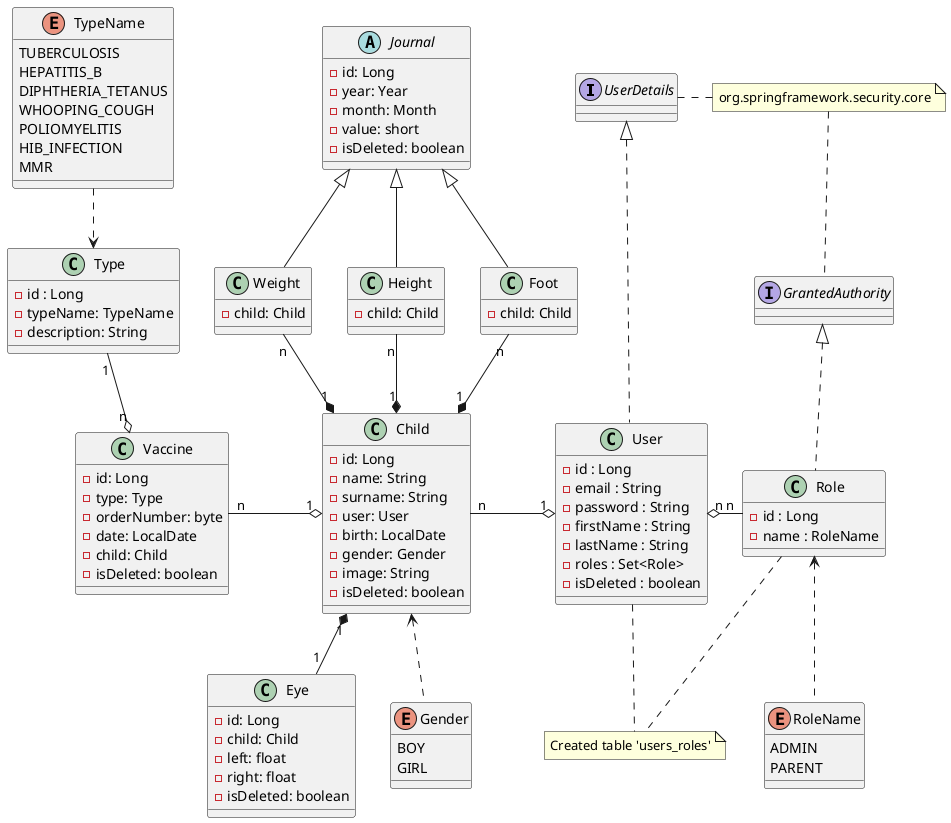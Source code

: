 @startuml
'https://plantuml.com/class-diagram

interface UserDetails
interface GrantedAuthority

class User {
- id : Long
- email : String
- password : String
- firstName : String
- lastName : String
- roles : Set<Role>
- isDeleted : boolean
}

class Role {
- id : Long
- name : RoleName
}

enum RoleName {
ADMIN
PARENT
}

class Child {
- id: Long
- name: String
- surname: String
- user: User
- birth: LocalDate
- gender: Gender
- image: String
- isDeleted: boolean
}

class Eye {
- id: Long
- child: Child
- left: float
- right: float
- isDeleted: boolean
}

enum Gender {
BOY
GIRL
}

abstract class Journal {
- id: Long
- year: Year
- month: Month
- value: short
- isDeleted: boolean
}

class Weight {
- child: Child
}

class Height {
- child: Child
}

class Foot {
- child: Child
}

class Type {
- id : Long
- typeName: TypeName
- description: String
}

enum TypeName {
TUBERCULOSIS
HEPATITIS_B
DIPHTHERIA_TETANUS
WHOOPING_COUGH
POLIOMYELITIS
HIB_INFECTION
MMR
}

class Vaccine {
- id: Long
- type: Type
- orderNumber: byte
- date: LocalDate
- child: Child
- isDeleted: boolean
}

Journal <|-- Weight
Journal <|-- Height
Journal <|-- Foot
Weight "n" --* "1" Child
Height "n" --* "1" Child
Foot "n" --* "1" Child
Type "1" --o "n" Vaccine
Vaccine "n" -o "1" Child
Child "1" *-- "1" Eye
Child "n" -o "1" User
User "n" o- "n" Role
UserDetails <|.. User
GrantedAuthority <|.. Role

note "org.springframework.security.core" as MyNote
MyNote .. GrantedAuthority
UserDetails . MyNote

note "Created table 'users_roles'" as MyNote2
User .. MyNote2
Role .. MyNote2

Role <.. RoleName
TypeName ..>Type
Child <..Gender

@enduml
